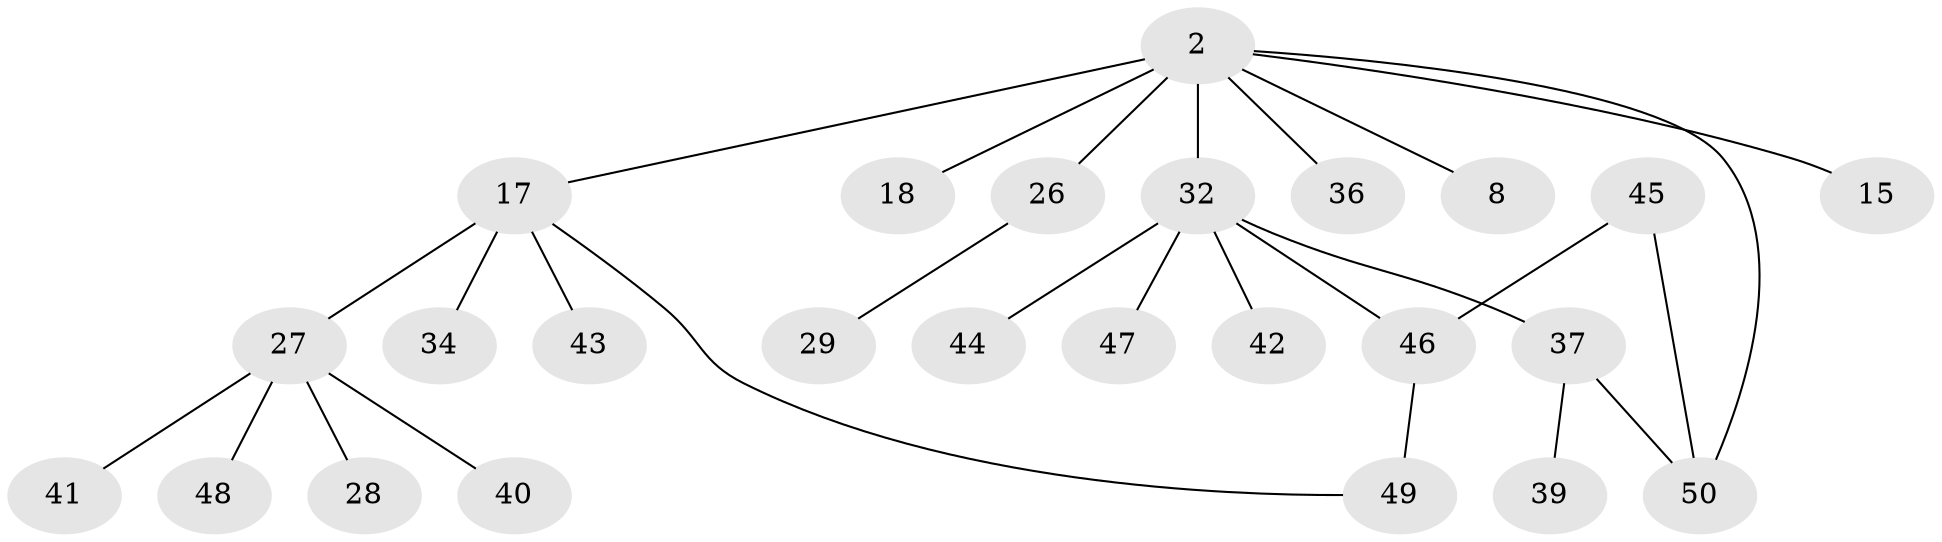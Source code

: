 // original degree distribution, {1: 0.48, 12: 0.02, 7: 0.04, 5: 0.02, 4: 0.1, 2: 0.18, 6: 0.02, 3: 0.14}
// Generated by graph-tools (version 1.1) at 2025/48/03/09/25 04:48:31]
// undirected, 25 vertices, 27 edges
graph export_dot {
graph [start="1"]
  node [color=gray90,style=filled];
  2 [super="+1"];
  8;
  15;
  17 [super="+4"];
  18;
  26 [super="+21"];
  27 [super="+14+6+11"];
  28;
  29;
  32 [super="+25+23+3"];
  34 [super="+24"];
  36 [super="+10"];
  37 [super="+31"];
  39;
  40 [super="+33"];
  41;
  42;
  43 [super="+12"];
  44;
  45 [super="+35"];
  46;
  47;
  48;
  49 [super="+30"];
  50 [super="+13+38"];
  2 -- 8;
  2 -- 15;
  2 -- 17 [weight=2];
  2 -- 18;
  2 -- 32 [weight=2];
  2 -- 36;
  2 -- 50;
  2 -- 26 [weight=2];
  17 -- 49;
  17 -- 27 [weight=3];
  17 -- 43;
  17 -- 34;
  26 -- 29;
  27 -- 28;
  27 -- 48;
  27 -- 41;
  27 -- 40;
  32 -- 46;
  32 -- 42;
  32 -- 44;
  32 -- 47;
  32 -- 37 [weight=2];
  37 -- 50;
  37 -- 39;
  45 -- 46;
  45 -- 50 [weight=2];
  46 -- 49 [weight=2];
}

